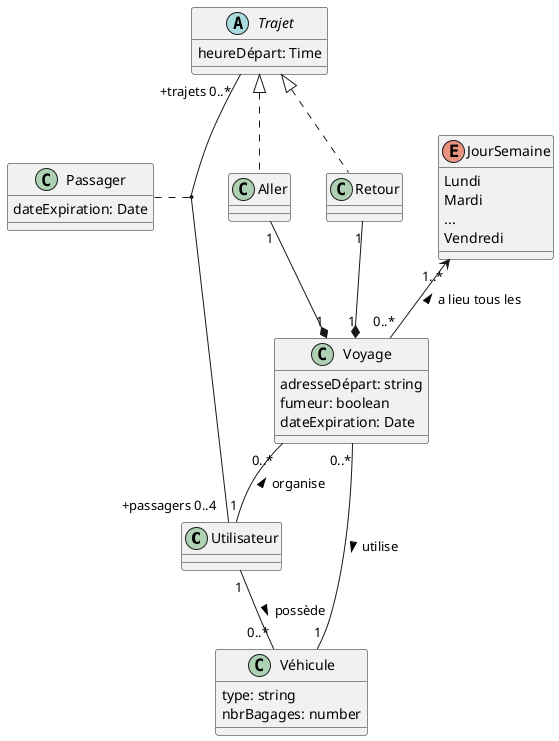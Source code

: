 L’Afpa de Rochefort décide de mettre en place une application de co-voiturage pour simplifier la
mise en contact du personnel et des stagiaires se rendant au centre.

Cette application devra permettre aux utilisateurs de se connecter avec leur identifiant Afpa (unique).
Une fois connectés, les utilisateurs pourront consulter les trajets disponibles.

Un « trajet » est défini comme un aller simple allant d’un lieu précis (défini par une adresse) au site de l’Afpa.
Le retour de l’Afpa à l’adresse est aussi considéré comme un trajet.
Un aller-retour sera appelé un « voyage ».

Les utilisateurs pourront s’inscrire à autant de trajets qu’ils le souhaitent,
dans la limite des places disponibles dans une voiture
(on considèrera qu’au maximum 4 places sont disponibles dans un véhicule).
Lors de l’inscription à un trajet, l’utilisateur devra choisir une durée de validité de son inscription.

Les utilisateurs devront aussi pouvoir inscrire de nouveaux trajets (sans limite de nombre) en
précisant:
    • leur lieu de départ ;
    • l’heure du départ ;
    • les jours de la semaine concerné par un trajet régulier (puisqu’il est possible, pour certains,
de ne pas faire le trajet tous les jours) ;
    • le type de véhicule utilisé en précisant la place éventuelle pour les bagages (certains
stagiaires ont du matériel à transporter) ;
    • si le véhicule est fumeur ou non.

Attention, les trajets pourront être réguliers ou ponctuels, dans le cas de trajets réguliers une date
de validité devra être prise en compte.

@startuml

class Utilisateur
class Véhicule {
    type: string
    nbrBagages: number
}

abstract class Trajet {
    heureDépart: Time
}

class Aller
class Retour

class Passager {
    dateExpiration: Date
}
enum JourSemaine {
    Lundi
    Mardi
    ...
    Vendredi
}
class Voyage {
    adresseDépart: string
    fumeur: boolean
    dateExpiration: Date
}

Trajet <|.. Aller
Trajet <|.. Retour

JourSemaine "1..*" <-- "0..*" Voyage: a lieu tous les <
Voyage "0..*" -- "1" Véhicule: utilise >
Voyage "0..*" -- "1" Utilisateur: organise <
Aller "1" --* "1" Voyage
Retour "1" --* "1" Voyage

Utilisateur "1" -- "0..*" Véhicule: possède >
Trajet "+trajets 0..*" -- "+passagers 0..4" Utilisateur
Passager . (Trajet, Utilisateur)

@enduml